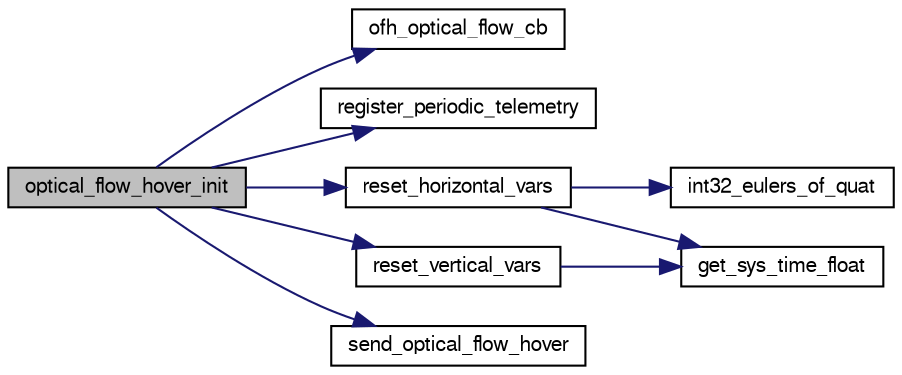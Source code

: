 digraph "optical_flow_hover_init"
{
  edge [fontname="FreeSans",fontsize="10",labelfontname="FreeSans",labelfontsize="10"];
  node [fontname="FreeSans",fontsize="10",shape=record];
  rankdir="LR";
  Node1 [label="optical_flow_hover_init",height=0.2,width=0.4,color="black", fillcolor="grey75", style="filled", fontcolor="black"];
  Node1 -> Node2 [color="midnightblue",fontsize="10",style="solid",fontname="FreeSans"];
  Node2 [label="ofh_optical_flow_cb",height=0.2,width=0.4,color="black", fillcolor="white", style="filled",URL="$optical__flow__hover_8c.html#a02f264f48d8206358a5d504c5e413841",tooltip="Function definitions. "];
  Node1 -> Node3 [color="midnightblue",fontsize="10",style="solid",fontname="FreeSans"];
  Node3 [label="register_periodic_telemetry",height=0.2,width=0.4,color="black", fillcolor="white", style="filled",URL="$telemetry_8c.html#a8b8cf43739f06c54d16370c141b541a0",tooltip="Register a telemetry callback function. "];
  Node1 -> Node4 [color="midnightblue",fontsize="10",style="solid",fontname="FreeSans"];
  Node4 [label="reset_horizontal_vars",height=0.2,width=0.4,color="black", fillcolor="white", style="filled",URL="$optical__flow__hover_8c.html#a043924ff94b6679387ad01bd10786087",tooltip="Reset all horizontal variables: "];
  Node4 -> Node5 [color="midnightblue",fontsize="10",style="solid",fontname="FreeSans"];
  Node5 [label="int32_eulers_of_quat",height=0.2,width=0.4,color="black", fillcolor="white", style="filled",URL="$group__math__algebra__int.html#ga02ccc32cb7b533e0c7cf18140fb7104e"];
  Node4 -> Node6 [color="midnightblue",fontsize="10",style="solid",fontname="FreeSans"];
  Node6 [label="get_sys_time_float",height=0.2,width=0.4,color="black", fillcolor="white", style="filled",URL="$sys__time_8h.html#af486c2fb33d8d33645256a9970eb056e",tooltip="Get the time in seconds since startup. "];
  Node1 -> Node7 [color="midnightblue",fontsize="10",style="solid",fontname="FreeSans"];
  Node7 [label="reset_vertical_vars",height=0.2,width=0.4,color="black", fillcolor="white", style="filled",URL="$optical__flow__hover_8c.html#aa1f1ab30f74e185f0cc6c922cb0e2354",tooltip="Reset all vertical variables: "];
  Node7 -> Node6 [color="midnightblue",fontsize="10",style="solid",fontname="FreeSans"];
  Node1 -> Node8 [color="midnightblue",fontsize="10",style="solid",fontname="FreeSans"];
  Node8 [label="send_optical_flow_hover",height=0.2,width=0.4,color="black", fillcolor="white", style="filled",URL="$optical__flow__hover_8c.html#a14da376bed3c4d73ad297c19ea85adb0"];
}
